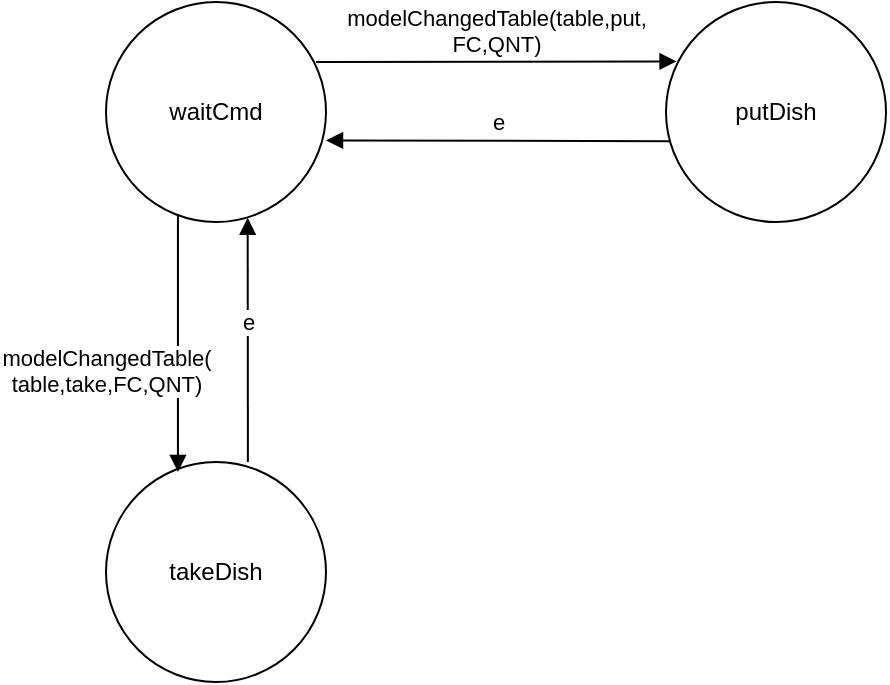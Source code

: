 <mxfile version="11.3.0" type="device" pages="1"><diagram id="AqDRfe8hJkGO9TIAlSnF" name="Page-1"><mxGraphModel dx="838" dy="488" grid="1" gridSize="10" guides="1" tooltips="1" connect="1" arrows="1" fold="1" page="1" pageScale="1" pageWidth="827" pageHeight="1169" math="0" shadow="0"><root><mxCell id="0"/><mxCell id="1" parent="0"/><mxCell id="abuZGS5G4by8xRAww1pn-1" value="waitCmd" style="ellipse;whiteSpace=wrap;html=1;" vertex="1" parent="1"><mxGeometry x="60" y="90" width="110" height="110" as="geometry"/></mxCell><mxCell id="abuZGS5G4by8xRAww1pn-2" value="takeDish" style="ellipse;whiteSpace=wrap;html=1;" vertex="1" parent="1"><mxGeometry x="60" y="320" width="110" height="110" as="geometry"/></mxCell><mxCell id="abuZGS5G4by8xRAww1pn-3" value="putDish" style="ellipse;whiteSpace=wrap;html=1;" vertex="1" parent="1"><mxGeometry x="340" y="90" width="110" height="110" as="geometry"/></mxCell><mxCell id="abuZGS5G4by8xRAww1pn-4" value="modelChangedTable(table,put,&lt;br&gt;FC,QNT)" style="html=1;verticalAlign=bottom;endArrow=block;exitX=0.955;exitY=0.273;exitDx=0;exitDy=0;exitPerimeter=0;entryX=0.048;entryY=0.27;entryDx=0;entryDy=0;entryPerimeter=0;" edge="1" parent="1" source="abuZGS5G4by8xRAww1pn-1" target="abuZGS5G4by8xRAww1pn-3"><mxGeometry width="80" relative="1" as="geometry"><mxPoint x="160" y="260" as="sourcePoint"/><mxPoint x="319" y="119" as="targetPoint"/></mxGeometry></mxCell><mxCell id="abuZGS5G4by8xRAww1pn-5" value="e" style="html=1;verticalAlign=bottom;endArrow=block;entryX=1;entryY=0.629;entryDx=0;entryDy=0;entryPerimeter=0;exitX=0.018;exitY=0.633;exitDx=0;exitDy=0;exitPerimeter=0;" edge="1" parent="1" source="abuZGS5G4by8xRAww1pn-3" target="abuZGS5G4by8xRAww1pn-1"><mxGeometry width="80" relative="1" as="geometry"><mxPoint x="308" y="159" as="sourcePoint"/><mxPoint x="260" y="190" as="targetPoint"/></mxGeometry></mxCell><mxCell id="abuZGS5G4by8xRAww1pn-6" value="modelChangedTable(&lt;br&gt;table,take,FC,QNT)" style="html=1;verticalAlign=bottom;endArrow=block;exitX=0.327;exitY=0.964;exitDx=0;exitDy=0;exitPerimeter=0;entryX=0.327;entryY=0.045;entryDx=0;entryDy=0;entryPerimeter=0;" edge="1" parent="1" source="abuZGS5G4by8xRAww1pn-1" target="abuZGS5G4by8xRAww1pn-2"><mxGeometry x="0.458" y="-36" width="80" relative="1" as="geometry"><mxPoint x="60" y="450" as="sourcePoint"/><mxPoint x="140" y="450" as="targetPoint"/><mxPoint as="offset"/></mxGeometry></mxCell><mxCell id="abuZGS5G4by8xRAww1pn-7" value="e" style="html=1;verticalAlign=bottom;endArrow=block;exitX=0.645;exitY=0;exitDx=0;exitDy=0;exitPerimeter=0;entryX=0.644;entryY=0.981;entryDx=0;entryDy=0;entryPerimeter=0;" edge="1" parent="1" source="abuZGS5G4by8xRAww1pn-2" target="abuZGS5G4by8xRAww1pn-1"><mxGeometry width="80" relative="1" as="geometry"><mxPoint x="105.97" y="206.04" as="sourcePoint"/><mxPoint x="105.97" y="334.95" as="targetPoint"/></mxGeometry></mxCell></root></mxGraphModel></diagram></mxfile>